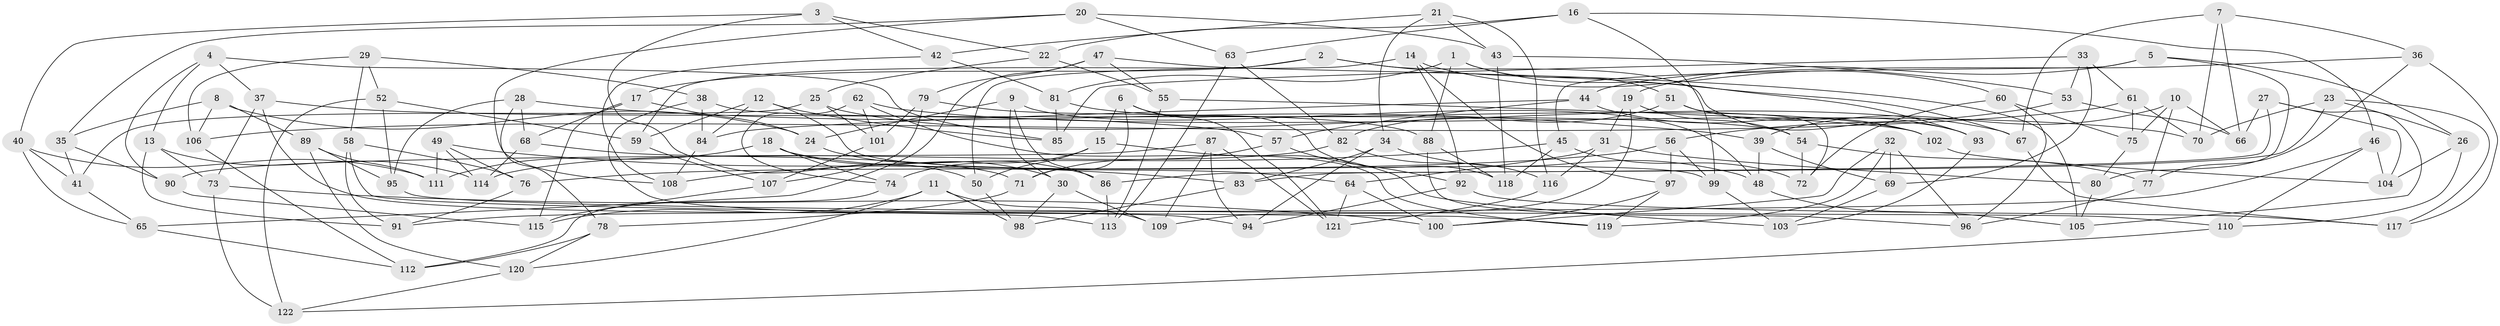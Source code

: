 // coarse degree distribution, {9: 0.2222222222222222, 8: 0.1388888888888889, 12: 0.027777777777777776, 15: 0.027777777777777776, 11: 0.05555555555555555, 13: 0.05555555555555555, 6: 0.1111111111111111, 4: 0.19444444444444445, 7: 0.05555555555555555, 5: 0.027777777777777776, 10: 0.027777777777777776, 3: 0.05555555555555555}
// Generated by graph-tools (version 1.1) at 2025/20/03/04/25 18:20:39]
// undirected, 122 vertices, 244 edges
graph export_dot {
graph [start="1"]
  node [color=gray90,style=filled];
  1;
  2;
  3;
  4;
  5;
  6;
  7;
  8;
  9;
  10;
  11;
  12;
  13;
  14;
  15;
  16;
  17;
  18;
  19;
  20;
  21;
  22;
  23;
  24;
  25;
  26;
  27;
  28;
  29;
  30;
  31;
  32;
  33;
  34;
  35;
  36;
  37;
  38;
  39;
  40;
  41;
  42;
  43;
  44;
  45;
  46;
  47;
  48;
  49;
  50;
  51;
  52;
  53;
  54;
  55;
  56;
  57;
  58;
  59;
  60;
  61;
  62;
  63;
  64;
  65;
  66;
  67;
  68;
  69;
  70;
  71;
  72;
  73;
  74;
  75;
  76;
  77;
  78;
  79;
  80;
  81;
  82;
  83;
  84;
  85;
  86;
  87;
  88;
  89;
  90;
  91;
  92;
  93;
  94;
  95;
  96;
  97;
  98;
  99;
  100;
  101;
  102;
  103;
  104;
  105;
  106;
  107;
  108;
  109;
  110;
  111;
  112;
  113;
  114;
  115;
  116;
  117;
  118;
  119;
  120;
  121;
  122;
  1 -- 81;
  1 -- 93;
  1 -- 88;
  1 -- 51;
  2 -- 50;
  2 -- 93;
  2 -- 17;
  2 -- 67;
  3 -- 40;
  3 -- 50;
  3 -- 22;
  3 -- 42;
  4 -- 13;
  4 -- 85;
  4 -- 37;
  4 -- 90;
  5 -- 19;
  5 -- 80;
  5 -- 45;
  5 -- 26;
  6 -- 118;
  6 -- 71;
  6 -- 121;
  6 -- 15;
  7 -- 67;
  7 -- 66;
  7 -- 70;
  7 -- 36;
  8 -- 24;
  8 -- 89;
  8 -- 106;
  8 -- 35;
  9 -- 30;
  9 -- 48;
  9 -- 24;
  9 -- 86;
  10 -- 75;
  10 -- 39;
  10 -- 77;
  10 -- 66;
  11 -- 98;
  11 -- 120;
  11 -- 115;
  11 -- 109;
  12 -- 84;
  12 -- 99;
  12 -- 59;
  12 -- 85;
  13 -- 114;
  13 -- 73;
  13 -- 91;
  14 -- 92;
  14 -- 97;
  14 -- 60;
  14 -- 59;
  15 -- 50;
  15 -- 103;
  15 -- 74;
  16 -- 99;
  16 -- 63;
  16 -- 22;
  16 -- 46;
  17 -- 115;
  17 -- 24;
  17 -- 68;
  18 -- 30;
  18 -- 64;
  18 -- 74;
  18 -- 111;
  19 -- 54;
  19 -- 109;
  19 -- 31;
  20 -- 35;
  20 -- 108;
  20 -- 43;
  20 -- 63;
  21 -- 116;
  21 -- 34;
  21 -- 43;
  21 -- 42;
  22 -- 55;
  22 -- 25;
  23 -- 83;
  23 -- 70;
  23 -- 26;
  23 -- 117;
  24 -- 86;
  25 -- 41;
  25 -- 101;
  25 -- 67;
  26 -- 110;
  26 -- 104;
  27 -- 66;
  27 -- 105;
  27 -- 104;
  27 -- 86;
  28 -- 78;
  28 -- 39;
  28 -- 95;
  28 -- 68;
  29 -- 106;
  29 -- 38;
  29 -- 52;
  29 -- 58;
  30 -- 109;
  30 -- 98;
  31 -- 116;
  31 -- 64;
  31 -- 80;
  32 -- 96;
  32 -- 69;
  32 -- 100;
  32 -- 119;
  33 -- 85;
  33 -- 53;
  33 -- 69;
  33 -- 61;
  34 -- 48;
  34 -- 94;
  34 -- 83;
  35 -- 90;
  35 -- 41;
  36 -- 117;
  36 -- 77;
  36 -- 44;
  37 -- 73;
  37 -- 57;
  37 -- 94;
  38 -- 54;
  38 -- 84;
  38 -- 113;
  39 -- 69;
  39 -- 48;
  40 -- 65;
  40 -- 41;
  40 -- 111;
  41 -- 65;
  42 -- 108;
  42 -- 81;
  43 -- 53;
  43 -- 118;
  44 -- 102;
  44 -- 84;
  44 -- 57;
  45 -- 118;
  45 -- 108;
  45 -- 72;
  46 -- 104;
  46 -- 110;
  46 -- 91;
  47 -- 79;
  47 -- 55;
  47 -- 105;
  47 -- 65;
  48 -- 105;
  49 -- 83;
  49 -- 114;
  49 -- 111;
  49 -- 76;
  50 -- 98;
  51 -- 82;
  51 -- 93;
  51 -- 72;
  52 -- 122;
  52 -- 95;
  52 -- 59;
  53 -- 66;
  53 -- 56;
  54 -- 77;
  54 -- 72;
  55 -- 102;
  55 -- 113;
  56 -- 99;
  56 -- 97;
  56 -- 76;
  57 -- 92;
  57 -- 71;
  58 -- 91;
  58 -- 119;
  58 -- 76;
  59 -- 107;
  60 -- 72;
  60 -- 96;
  60 -- 75;
  61 -- 70;
  61 -- 106;
  61 -- 75;
  62 -- 101;
  62 -- 74;
  62 -- 70;
  62 -- 119;
  63 -- 82;
  63 -- 113;
  64 -- 121;
  64 -- 100;
  65 -- 112;
  67 -- 117;
  68 -- 71;
  68 -- 114;
  69 -- 103;
  71 -- 78;
  73 -- 122;
  73 -- 100;
  74 -- 112;
  75 -- 80;
  76 -- 91;
  77 -- 96;
  78 -- 120;
  78 -- 112;
  79 -- 101;
  79 -- 88;
  79 -- 107;
  80 -- 105;
  81 -- 102;
  81 -- 85;
  82 -- 114;
  82 -- 116;
  83 -- 98;
  84 -- 108;
  86 -- 113;
  87 -- 121;
  87 -- 109;
  87 -- 94;
  87 -- 90;
  88 -- 96;
  88 -- 118;
  89 -- 95;
  89 -- 120;
  89 -- 111;
  90 -- 115;
  92 -- 94;
  92 -- 117;
  93 -- 103;
  95 -- 110;
  97 -- 119;
  97 -- 100;
  99 -- 103;
  101 -- 107;
  102 -- 104;
  106 -- 112;
  107 -- 115;
  110 -- 122;
  116 -- 121;
  120 -- 122;
}

